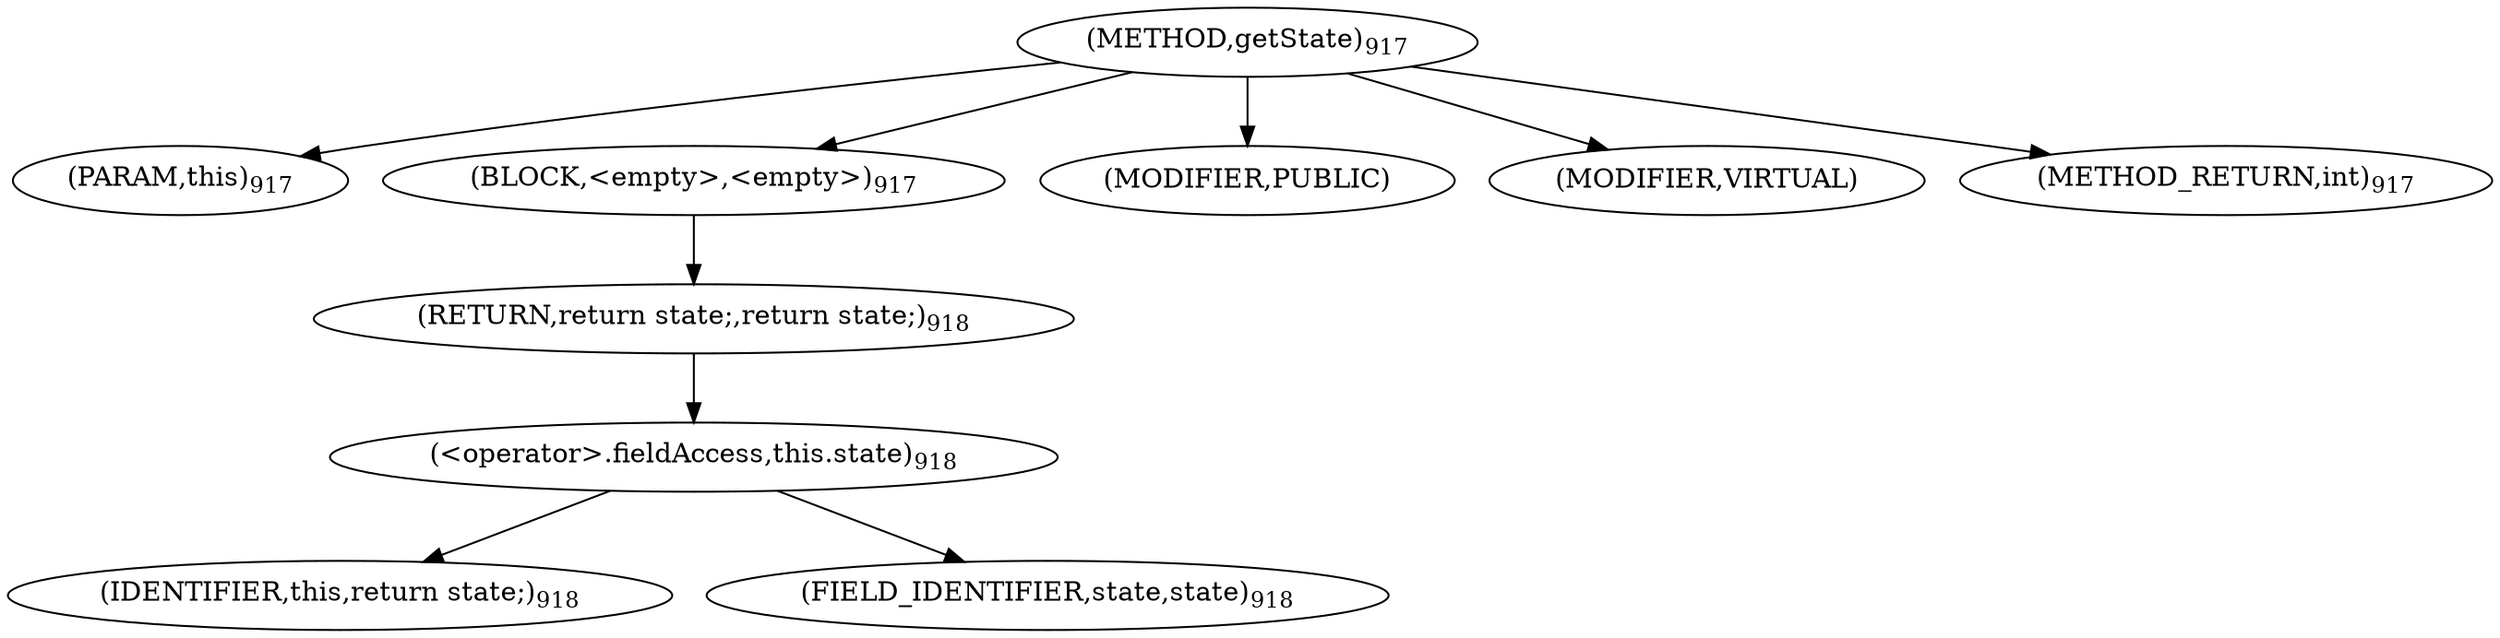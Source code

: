 digraph "getState" {  
"2360" [label = <(METHOD,getState)<SUB>917</SUB>> ]
"2361" [label = <(PARAM,this)<SUB>917</SUB>> ]
"2362" [label = <(BLOCK,&lt;empty&gt;,&lt;empty&gt;)<SUB>917</SUB>> ]
"2363" [label = <(RETURN,return state;,return state;)<SUB>918</SUB>> ]
"2364" [label = <(&lt;operator&gt;.fieldAccess,this.state)<SUB>918</SUB>> ]
"2365" [label = <(IDENTIFIER,this,return state;)<SUB>918</SUB>> ]
"2366" [label = <(FIELD_IDENTIFIER,state,state)<SUB>918</SUB>> ]
"2367" [label = <(MODIFIER,PUBLIC)> ]
"2368" [label = <(MODIFIER,VIRTUAL)> ]
"2369" [label = <(METHOD_RETURN,int)<SUB>917</SUB>> ]
  "2360" -> "2361" 
  "2360" -> "2362" 
  "2360" -> "2367" 
  "2360" -> "2368" 
  "2360" -> "2369" 
  "2362" -> "2363" 
  "2363" -> "2364" 
  "2364" -> "2365" 
  "2364" -> "2366" 
}
